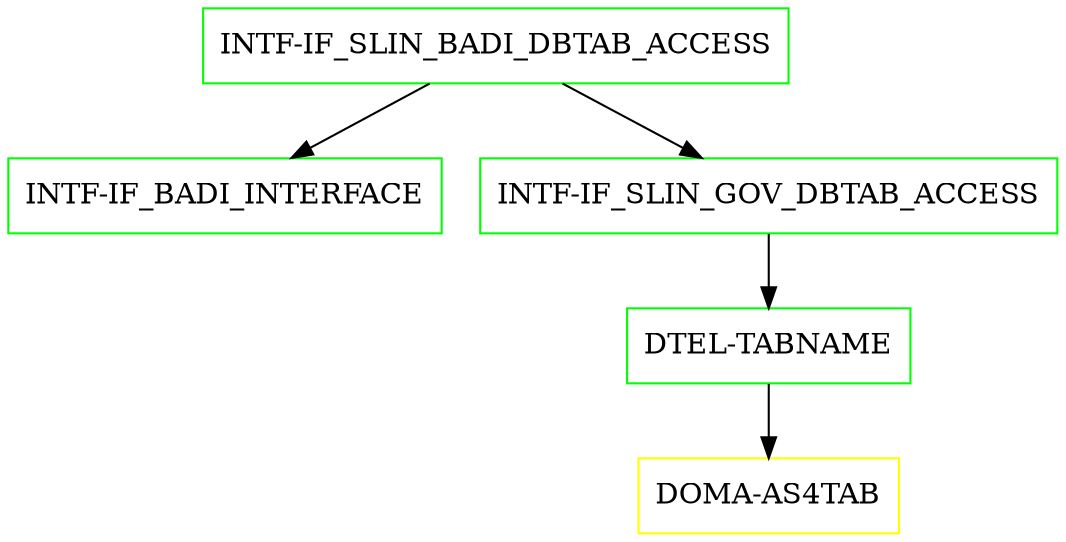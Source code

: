 digraph G {
  "INTF-IF_SLIN_BADI_DBTAB_ACCESS" [shape=box,color=green];
  "INTF-IF_BADI_INTERFACE" [shape=box,color=green,URL="./INTF_IF_BADI_INTERFACE.html"];
  "INTF-IF_SLIN_GOV_DBTAB_ACCESS" [shape=box,color=green,URL="./INTF_IF_SLIN_GOV_DBTAB_ACCESS.html"];
  "DTEL-TABNAME" [shape=box,color=green,URL="./DTEL_TABNAME.html"];
  "DOMA-AS4TAB" [shape=box,color=yellow,URL="./DOMA_AS4TAB.html"];
  "INTF-IF_SLIN_BADI_DBTAB_ACCESS" -> "INTF-IF_SLIN_GOV_DBTAB_ACCESS";
  "INTF-IF_SLIN_BADI_DBTAB_ACCESS" -> "INTF-IF_BADI_INTERFACE";
  "INTF-IF_SLIN_GOV_DBTAB_ACCESS" -> "DTEL-TABNAME";
  "DTEL-TABNAME" -> "DOMA-AS4TAB";
}
